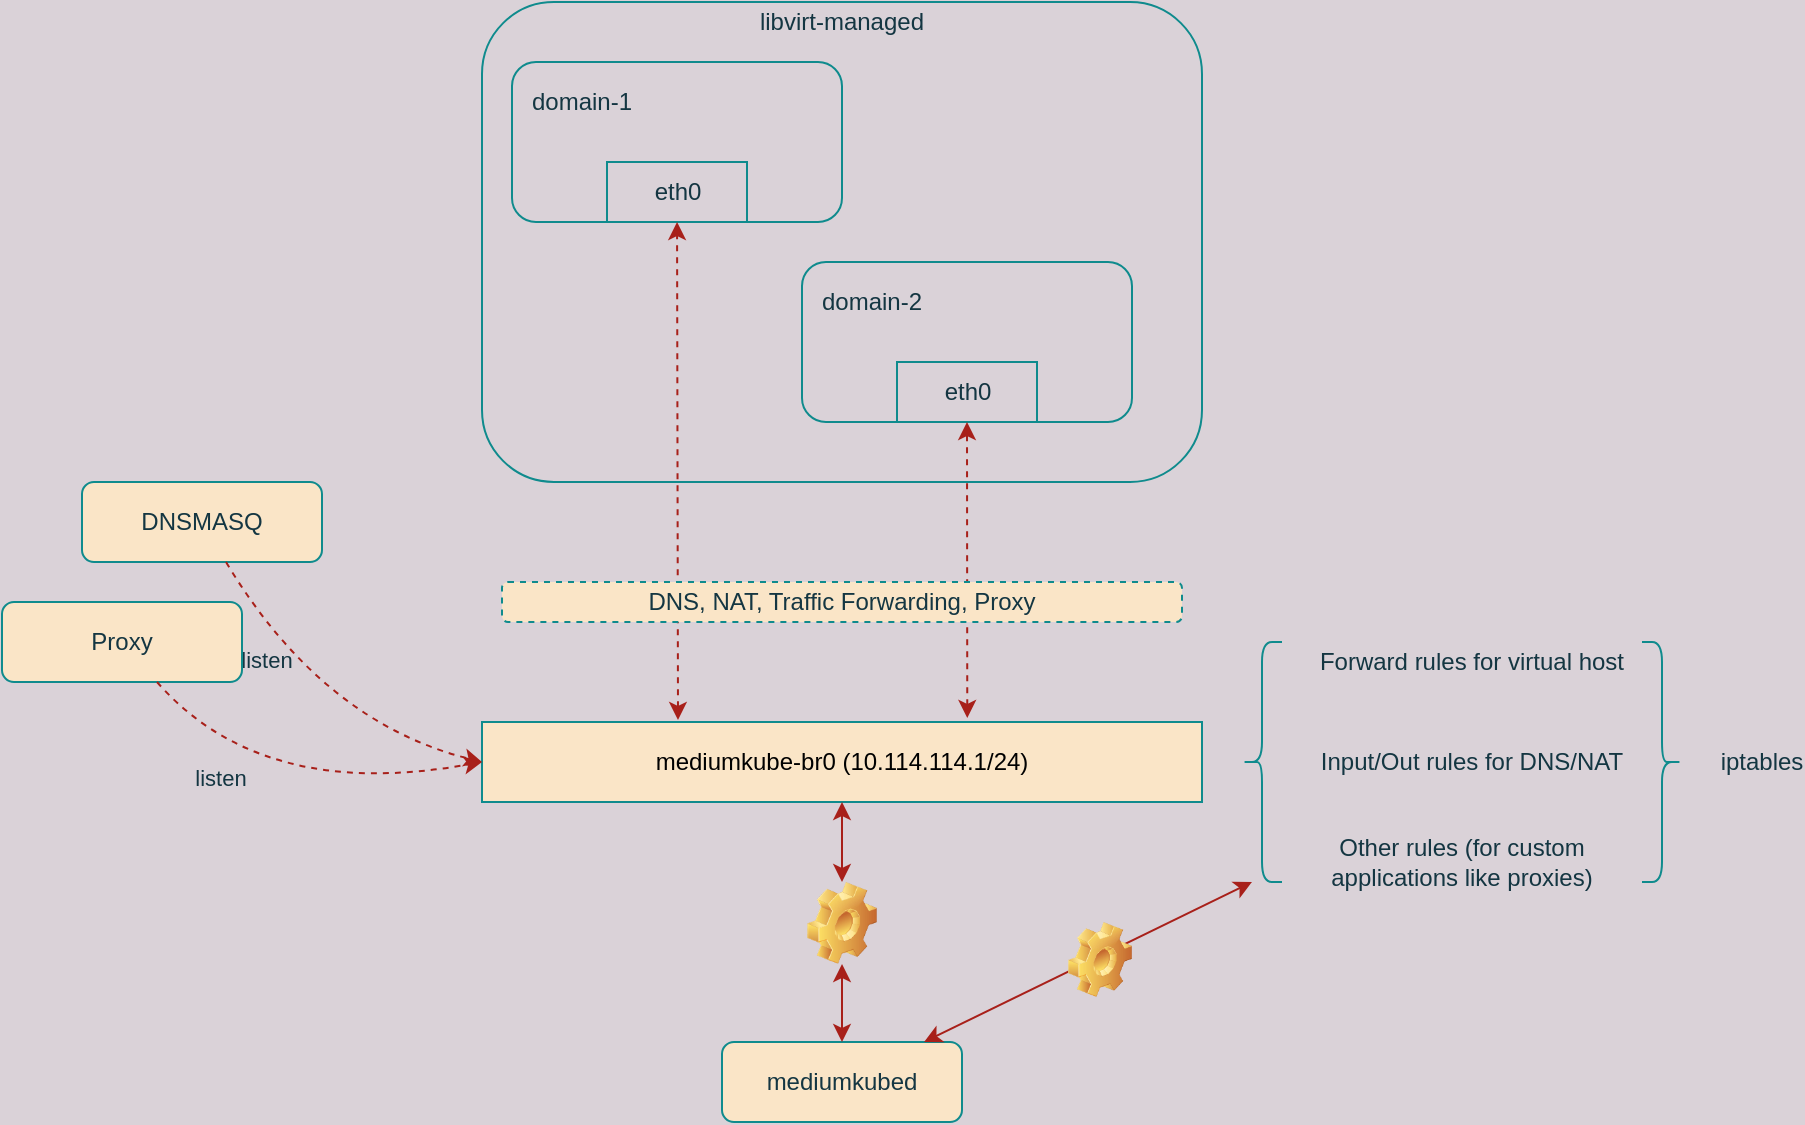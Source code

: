 <mxfile version="13.10.0" type="embed">
    <diagram id="vdjvYhN9Avl8so1wwB2w" name="Page-1">
        <mxGraphModel dx="1082" dy="472" grid="1" gridSize="10" guides="1" tooltips="1" connect="1" arrows="1" fold="1" page="1" pageScale="1" pageWidth="850" pageHeight="1100" background="#DAD2D8" math="0" shadow="0">
            <root>
                <mxCell id="0"/>
                <mxCell id="1" parent="0"/>
                <mxCell id="5" value="&lt;font color=&quot;#000000&quot;&gt;mediumkube-br0 (10.114.114.1/24)&lt;/font&gt;" style="rounded=0;whiteSpace=wrap;html=1;strokeColor=#0F8B8D;fillColor=#FAE5C7;fontColor=#143642;" parent="1" vertex="1">
                    <mxGeometry x="280" y="360" width="360" height="40" as="geometry"/>
                </mxCell>
                <mxCell id="6" value="" style="shape=curlyBracket;whiteSpace=wrap;html=1;rounded=1;fillColor=#FAE5C7;strokeColor=#0F8B8D;fontColor=#143642;" vertex="1" parent="1">
                    <mxGeometry x="660" y="320" width="20" height="120" as="geometry"/>
                </mxCell>
                <mxCell id="7" value="Forward rules for virtual host" style="text;html=1;strokeColor=none;fillColor=none;align=center;verticalAlign=middle;whiteSpace=wrap;rounded=0;fontColor=#143642;" vertex="1" parent="1">
                    <mxGeometry x="690" y="320" width="170" height="20" as="geometry"/>
                </mxCell>
                <mxCell id="8" value="Input/Out rules for DNS/NAT" style="text;html=1;strokeColor=none;fillColor=none;align=center;verticalAlign=middle;whiteSpace=wrap;rounded=0;sketch=0;fontColor=#143642;" vertex="1" parent="1">
                    <mxGeometry x="695" y="370" width="160" height="20" as="geometry"/>
                </mxCell>
                <mxCell id="9" value="Other rules (for custom applications like proxies)" style="text;html=1;strokeColor=none;fillColor=none;align=center;verticalAlign=middle;whiteSpace=wrap;rounded=0;sketch=0;fontColor=#143642;" vertex="1" parent="1">
                    <mxGeometry x="690" y="420" width="160" height="20" as="geometry"/>
                </mxCell>
                <mxCell id="10" value="" style="shape=curlyBracket;whiteSpace=wrap;html=1;rounded=1;fillColor=#FAE5C7;strokeColor=#0F8B8D;fontColor=#143642;rotation=-180;" vertex="1" parent="1">
                    <mxGeometry x="860" y="320" width="20" height="120" as="geometry"/>
                </mxCell>
                <mxCell id="11" value="iptables" style="text;html=1;strokeColor=none;fillColor=none;align=center;verticalAlign=middle;whiteSpace=wrap;rounded=0;sketch=0;fontColor=#143642;" vertex="1" parent="1">
                    <mxGeometry x="900" y="370" width="40" height="20" as="geometry"/>
                </mxCell>
                <mxCell id="12" value="DNSMASQ" style="rounded=1;whiteSpace=wrap;html=1;sketch=0;strokeColor=#0F8B8D;fillColor=#FAE5C7;fontColor=#143642;" vertex="1" parent="1">
                    <mxGeometry x="80" y="240" width="120" height="40" as="geometry"/>
                </mxCell>
                <mxCell id="14" value="" style="curved=1;endArrow=classic;html=1;strokeColor=#A8201A;fillColor=#FAE5C7;fontColor=#143642;dashed=1;entryX=0;entryY=0.5;entryDx=0;entryDy=0;labelBackgroundColor=#DAD2D8;" edge="1" parent="1" source="12" target="5">
                    <mxGeometry width="50" height="50" relative="1" as="geometry">
                        <mxPoint x="330" y="300" as="sourcePoint"/>
                        <mxPoint x="380" y="250" as="targetPoint"/>
                        <Array as="points">
                            <mxPoint x="200" y="360"/>
                        </Array>
                    </mxGeometry>
                </mxCell>
                <mxCell id="15" value="listen" style="edgeLabel;html=1;align=center;verticalAlign=middle;resizable=0;points=[];fontColor=#143642;labelBackgroundColor=none;" vertex="1" connectable="0" parent="14">
                    <mxGeometry x="-0.403" y="-8" relative="1" as="geometry">
                        <mxPoint as="offset"/>
                    </mxGeometry>
                </mxCell>
                <mxCell id="16" value="Proxy" style="rounded=1;whiteSpace=wrap;html=1;sketch=0;strokeColor=#0F8B8D;fillColor=#FAE5C7;fontColor=#143642;" vertex="1" parent="1">
                    <mxGeometry x="40" y="300" width="120" height="40" as="geometry"/>
                </mxCell>
                <mxCell id="17" value="" style="curved=1;endArrow=classic;html=1;strokeColor=#A8201A;fillColor=#FAE5C7;fontColor=#143642;dashed=1;entryX=0;entryY=0.5;entryDx=0;entryDy=0;labelBackgroundColor=#DAD2D8;" edge="1" parent="1" source="16" target="5">
                    <mxGeometry width="50" height="50" relative="1" as="geometry">
                        <mxPoint x="240" y="296.25" as="sourcePoint"/>
                        <mxPoint x="444" y="370" as="targetPoint"/>
                        <Array as="points">
                            <mxPoint x="170" y="400"/>
                        </Array>
                    </mxGeometry>
                </mxCell>
                <mxCell id="18" value="listen" style="edgeLabel;html=1;align=center;verticalAlign=middle;resizable=0;points=[];fontColor=#143642;labelBackgroundColor=none;" vertex="1" connectable="0" parent="17">
                    <mxGeometry x="-0.403" y="-8" relative="1" as="geometry">
                        <mxPoint as="offset"/>
                    </mxGeometry>
                </mxCell>
                <mxCell id="19" value="" style="rounded=1;whiteSpace=wrap;html=1;labelBackgroundColor=none;sketch=0;strokeColor=#0F8B8D;fontColor=#143642;fillColor=none;" vertex="1" parent="1">
                    <mxGeometry x="280" width="360" height="240" as="geometry"/>
                </mxCell>
                <mxCell id="20" value="libvirt-managed" style="text;html=1;strokeColor=none;fillColor=none;align=center;verticalAlign=middle;whiteSpace=wrap;rounded=0;labelBackgroundColor=none;sketch=0;fontColor=#143642;" vertex="1" parent="1">
                    <mxGeometry x="415" width="90" height="20" as="geometry"/>
                </mxCell>
                <mxCell id="21" value="" style="rounded=1;whiteSpace=wrap;html=1;labelBackgroundColor=none;sketch=0;strokeColor=#0F8B8D;fillColor=none;fontColor=#143642;" vertex="1" parent="1">
                    <mxGeometry x="295" y="30" width="165" height="80" as="geometry"/>
                </mxCell>
                <mxCell id="22" value="domain-1" style="text;html=1;strokeColor=none;fillColor=none;align=center;verticalAlign=middle;whiteSpace=wrap;rounded=0;labelBackgroundColor=none;sketch=0;fontColor=#143642;" vertex="1" parent="1">
                    <mxGeometry x="300" y="40" width="60" height="20" as="geometry"/>
                </mxCell>
                <mxCell id="23" value="eth0" style="rounded=0;whiteSpace=wrap;html=1;labelBackgroundColor=none;sketch=0;strokeColor=#0F8B8D;fillColor=none;fontColor=#143642;" vertex="1" parent="1">
                    <mxGeometry x="342.5" y="80" width="70" height="30" as="geometry"/>
                </mxCell>
                <mxCell id="24" value="" style="rounded=1;whiteSpace=wrap;html=1;labelBackgroundColor=none;sketch=0;strokeColor=#0F8B8D;fillColor=none;fontColor=#143642;" vertex="1" parent="1">
                    <mxGeometry x="440" y="130" width="165" height="80" as="geometry"/>
                </mxCell>
                <mxCell id="25" value="domain-2" style="text;html=1;strokeColor=none;fillColor=none;align=center;verticalAlign=middle;whiteSpace=wrap;rounded=0;labelBackgroundColor=none;sketch=0;fontColor=#143642;" vertex="1" parent="1">
                    <mxGeometry x="445" y="140" width="60" height="20" as="geometry"/>
                </mxCell>
                <mxCell id="26" value="eth0" style="rounded=0;whiteSpace=wrap;html=1;labelBackgroundColor=none;sketch=0;strokeColor=#0F8B8D;fillColor=none;fontColor=#143642;" vertex="1" parent="1">
                    <mxGeometry x="487.5" y="180" width="70" height="30" as="geometry"/>
                </mxCell>
                <mxCell id="27" value="" style="endArrow=classic;startArrow=classic;html=1;dashed=1;strokeColor=#A8201A;fillColor=#FAE5C7;fontColor=#143642;labelBackgroundColor=#DAD2D8;" edge="1" parent="1" target="23">
                    <mxGeometry width="50" height="50" relative="1" as="geometry">
                        <mxPoint x="378" y="359" as="sourcePoint"/>
                        <mxPoint x="400" y="290" as="targetPoint"/>
                    </mxGeometry>
                </mxCell>
                <mxCell id="28" value="" style="endArrow=classic;startArrow=classic;html=1;dashed=1;strokeColor=#A8201A;fillColor=#FAE5C7;fontColor=#143642;entryX=0.5;entryY=1;entryDx=0;entryDy=0;exitX=0.674;exitY=-0.05;exitDx=0;exitDy=0;exitPerimeter=0;labelBackgroundColor=#DAD2D8;" edge="1" parent="1" source="5" target="26">
                    <mxGeometry width="50" height="50" relative="1" as="geometry">
                        <mxPoint x="388" y="369" as="sourcePoint"/>
                        <mxPoint x="387.528" y="120" as="targetPoint"/>
                    </mxGeometry>
                </mxCell>
                <mxCell id="29" value="DNS, NAT, Traffic Forwarding, Proxy" style="rounded=1;whiteSpace=wrap;html=1;labelBackgroundColor=none;sketch=0;fontColor=#143642;dashed=1;strokeColor=#0F8B8D;fillColor=#FAE5C7;" vertex="1" parent="1">
                    <mxGeometry x="290" y="290" width="340" height="20" as="geometry"/>
                </mxCell>
                <mxCell id="30" value="mediumkubed" style="rounded=1;whiteSpace=wrap;html=1;labelBackgroundColor=none;sketch=0;fillColor=#FAE5C7;strokeColor=#0F8B8D;fontColor=#143642;" vertex="1" parent="1">
                    <mxGeometry x="400" y="520" width="120" height="40" as="geometry"/>
                </mxCell>
                <mxCell id="31" value="" style="endArrow=classic;startArrow=classic;html=1;strokeColor=#A8201A;fillColor=#FAE5C7;fontColor=#143642;" edge="1" parent="1" source="32" target="5">
                    <mxGeometry width="50" height="50" relative="1" as="geometry">
                        <mxPoint x="480" y="490" as="sourcePoint"/>
                        <mxPoint x="530" y="440" as="targetPoint"/>
                    </mxGeometry>
                </mxCell>
                <mxCell id="32" value="" style="shape=image;html=1;verticalLabelPosition=bottom;verticalAlign=top;imageAspect=1;aspect=fixed;image=img/clipart/Gear_128x128.png;rounded=0;sketch=0;strokeColor=#0F8B8D;fillColor=#FAE5C7;fontColor=#143642;" vertex="1" parent="1">
                    <mxGeometry x="442.53" y="440" width="34.95" height="41" as="geometry"/>
                </mxCell>
                <mxCell id="33" value="" style="endArrow=classic;startArrow=classic;html=1;strokeColor=#A8201A;fillColor=#FAE5C7;fontColor=#143642;" edge="1" parent="1" source="30" target="32">
                    <mxGeometry width="50" height="50" relative="1" as="geometry">
                        <mxPoint x="460" y="520" as="sourcePoint"/>
                        <mxPoint x="460" y="400" as="targetPoint"/>
                    </mxGeometry>
                </mxCell>
                <mxCell id="34" value="" style="endArrow=classic;startArrow=classic;html=1;strokeColor=#A8201A;fillColor=#FAE5C7;fontColor=#143642;entryX=0.25;entryY=1;entryDx=0;entryDy=0;" edge="1" parent="1" source="30" target="6">
                    <mxGeometry width="50" height="50" relative="1" as="geometry">
                        <mxPoint x="600" y="560" as="sourcePoint"/>
                        <mxPoint x="650" y="510" as="targetPoint"/>
                    </mxGeometry>
                </mxCell>
                <mxCell id="35" value="" style="shape=image;html=1;verticalLabelPosition=bottom;verticalAlign=top;imageAspect=1;aspect=fixed;image=img/clipart/Gear_128x128.png;rounded=0;sketch=0;strokeColor=#0F8B8D;fillColor=#FAE5C7;fontColor=#143642;" vertex="1" parent="1">
                    <mxGeometry x="573" y="460" width="32" height="37.54" as="geometry"/>
                </mxCell>
            </root>
        </mxGraphModel>
    </diagram>
</mxfile>